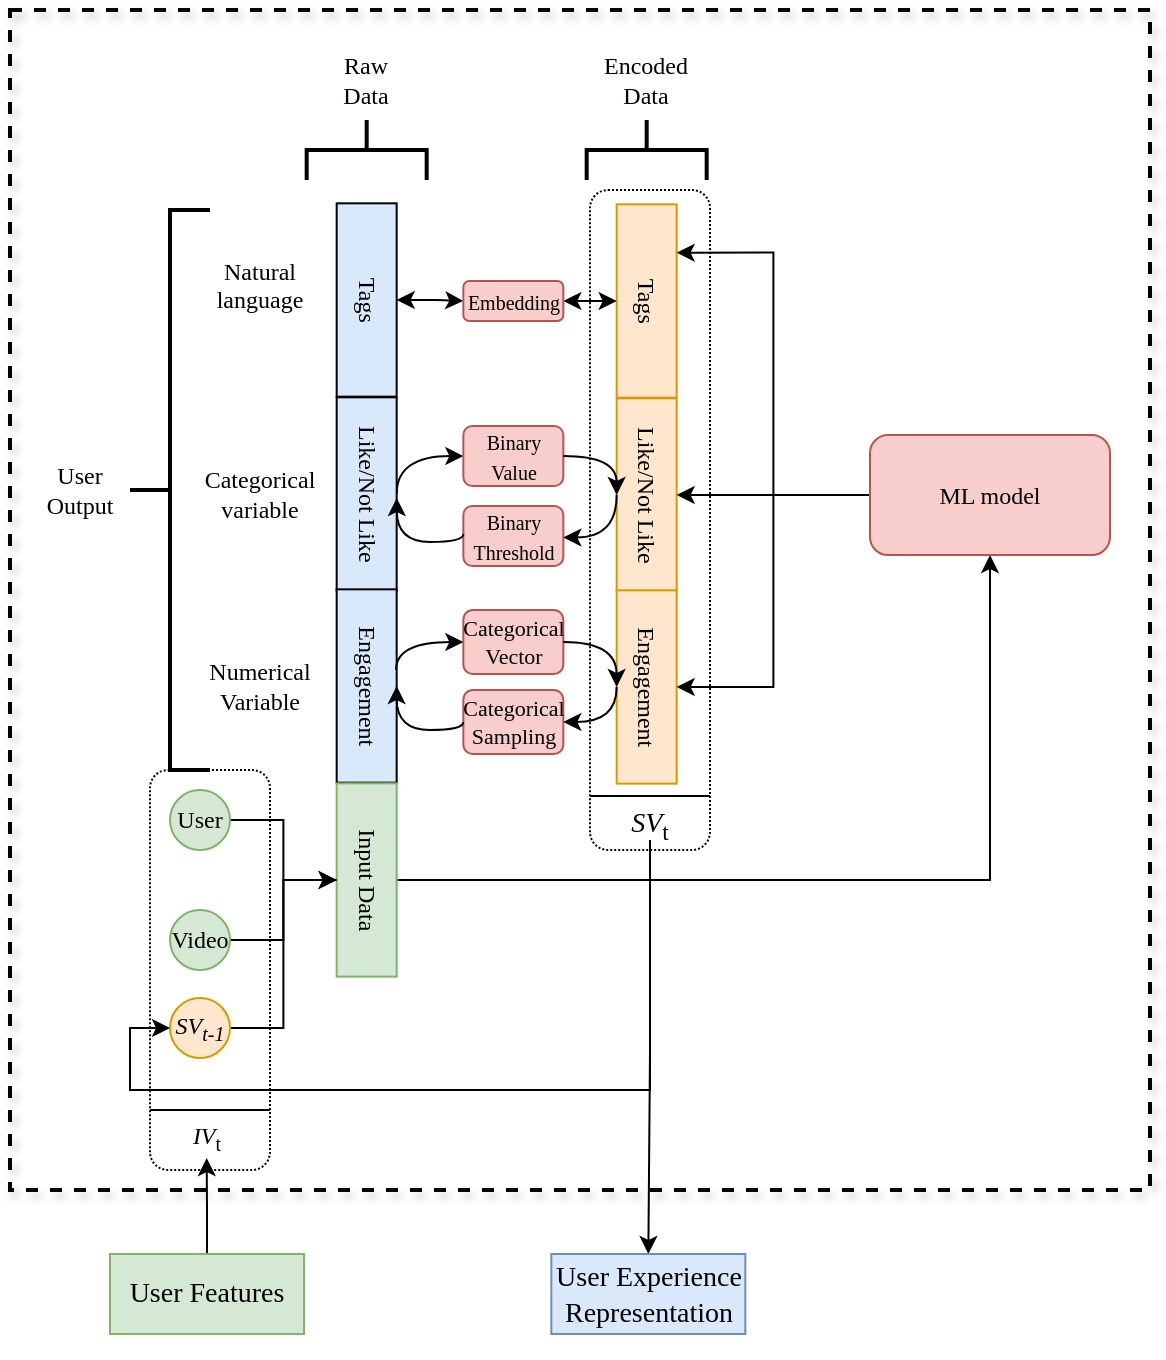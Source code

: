 <mxfile version="14.5.6" type="device"><diagram id="qx4AITQ3z410xs8nGCn_" name="Page-1"><mxGraphModel dx="1422" dy="799" grid="1" gridSize="10" guides="1" tooltips="1" connect="1" arrows="1" fold="1" page="1" pageScale="1" pageWidth="827" pageHeight="1169" background="none" math="0" shadow="0"><root><mxCell id="0"/><mxCell id="1" parent="0"/><mxCell id="myCnSYDWvte-AYr_vqwm-3" value="" style="rounded=0;whiteSpace=wrap;html=1;fillColor=none;strokeWidth=2;dashed=1;shadow=1;" vertex="1" parent="1"><mxGeometry x="140" y="120" width="570" height="590" as="geometry"/></mxCell><mxCell id="myCnSYDWvte-AYr_vqwm-7" style="edgeStyle=orthogonalEdgeStyle;rounded=0;orthogonalLoop=1;jettySize=auto;html=1;exitX=0.5;exitY=1;exitDx=0;exitDy=0;entryX=0.5;entryY=0;entryDx=0;entryDy=0;" edge="1" parent="1" source="nql_iKMhiidnwipDV7cZ-58" target="myCnSYDWvte-AYr_vqwm-5"><mxGeometry relative="1" as="geometry"/></mxCell><mxCell id="nql_iKMhiidnwipDV7cZ-58" value="" style="rounded=1;whiteSpace=wrap;html=1;fontFamily=Times New Roman;fillColor=none;dashed=1;dashPattern=1 1;" parent="1" vertex="1"><mxGeometry x="430" y="210" width="60" height="330" as="geometry"/></mxCell><mxCell id="nql_iKMhiidnwipDV7cZ-65" value="" style="rounded=1;whiteSpace=wrap;html=1;fontFamily=Times New Roman;fillColor=none;dashed=1;dashPattern=1 1;" parent="1" vertex="1"><mxGeometry x="210" y="500" width="60" height="200" as="geometry"/></mxCell><mxCell id="nql_iKMhiidnwipDV7cZ-29" value="" style="edgeStyle=orthogonalEdgeStyle;rounded=0;orthogonalLoop=1;jettySize=auto;html=1;endArrow=classic;endFill=1;fontFamily=Times New Roman;startArrow=classic;startFill=1;" parent="1" source="nql_iKMhiidnwipDV7cZ-2" target="nql_iKMhiidnwipDV7cZ-28" edge="1"><mxGeometry relative="1" as="geometry"/></mxCell><mxCell id="nql_iKMhiidnwipDV7cZ-2" value="Tags" style="rounded=0;whiteSpace=wrap;html=1;rotation=90;fillColor=#DAE8FC;fontStyle=0;fontFamily=Times New Roman;" parent="1" vertex="1"><mxGeometry x="270.002" y="250" width="96.667" height="30" as="geometry"/></mxCell><mxCell id="nql_iKMhiidnwipDV7cZ-74" style="edgeStyle=orthogonalEdgeStyle;rounded=0;orthogonalLoop=1;jettySize=auto;html=1;exitX=0.5;exitY=0;exitDx=0;exitDy=0;entryX=0;entryY=0.5;entryDx=0;entryDy=0;startArrow=none;startFill=0;endArrow=classic;endFill=1;fontFamily=Verdana;curved=1;" parent="1" source="nql_iKMhiidnwipDV7cZ-3" target="nql_iKMhiidnwipDV7cZ-33" edge="1"><mxGeometry relative="1" as="geometry"><Array as="points"><mxPoint x="333" y="343"/></Array></mxGeometry></mxCell><mxCell id="nql_iKMhiidnwipDV7cZ-3" value="Like/Not Like" style="rounded=0;whiteSpace=wrap;html=1;rotation=90;fillColor=#DAE8FC;fontStyle=0;fontFamily=Times New Roman;" parent="1" vertex="1"><mxGeometry x="270.002" y="347" width="96.667" height="30" as="geometry"/></mxCell><mxCell id="nql_iKMhiidnwipDV7cZ-4" value="&lt;div&gt;Engagement&lt;/div&gt;" style="rounded=0;whiteSpace=wrap;html=1;rotation=90;fillColor=#DAE8FC;fontStyle=0;fontFamily=Times New Roman;" parent="1" vertex="1"><mxGeometry x="270.002" y="443" width="96.667" height="30" as="geometry"/></mxCell><mxCell id="nql_iKMhiidnwipDV7cZ-8" value="&lt;div&gt;Natural language&lt;/div&gt;&lt;div&gt;&lt;br&gt;&lt;/div&gt;" style="text;html=1;strokeColor=none;fillColor=none;align=center;verticalAlign=middle;whiteSpace=wrap;rounded=0;fontFamily=Times New Roman;" parent="1" vertex="1"><mxGeometry x="240" y="250" width="50" height="30" as="geometry"/></mxCell><mxCell id="nql_iKMhiidnwipDV7cZ-9" value="&lt;div&gt;Categorical variable&lt;br&gt;&lt;/div&gt;" style="text;html=1;strokeColor=none;fillColor=none;align=center;verticalAlign=middle;whiteSpace=wrap;rounded=0;fontFamily=Times New Roman;" parent="1" vertex="1"><mxGeometry x="240" y="347" width="50" height="30" as="geometry"/></mxCell><mxCell id="nql_iKMhiidnwipDV7cZ-10" value="Numerical Variable" style="text;html=1;strokeColor=none;fillColor=none;align=center;verticalAlign=middle;whiteSpace=wrap;rounded=0;fontFamily=Times New Roman;" parent="1" vertex="1"><mxGeometry x="240" y="443" width="50" height="30" as="geometry"/></mxCell><mxCell id="nql_iKMhiidnwipDV7cZ-51" style="edgeStyle=orthogonalEdgeStyle;rounded=0;orthogonalLoop=1;jettySize=auto;html=1;exitX=0.5;exitY=0;exitDx=0;exitDy=0;entryX=0.5;entryY=1;entryDx=0;entryDy=0;endArrow=classic;endFill=1;fontFamily=Times New Roman;" parent="1" source="nql_iKMhiidnwipDV7cZ-12" target="nql_iKMhiidnwipDV7cZ-50" edge="1"><mxGeometry relative="1" as="geometry"/></mxCell><mxCell id="nql_iKMhiidnwipDV7cZ-12" value="&lt;div&gt;Input Data&lt;/div&gt;" style="rounded=0;whiteSpace=wrap;html=1;rotation=90;fillColor=#d5e8d4;fontStyle=0;strokeColor=#82b366;fontFamily=Times New Roman;" parent="1" vertex="1"><mxGeometry x="270.002" y="540" width="96.667" height="30" as="geometry"/></mxCell><mxCell id="nql_iKMhiidnwipDV7cZ-16" style="edgeStyle=orthogonalEdgeStyle;rounded=0;orthogonalLoop=1;jettySize=auto;html=1;entryX=0.5;entryY=1;entryDx=0;entryDy=0;fontFamily=Times New Roman;" parent="1" source="nql_iKMhiidnwipDV7cZ-15" target="nql_iKMhiidnwipDV7cZ-12" edge="1"><mxGeometry relative="1" as="geometry"/></mxCell><mxCell id="nql_iKMhiidnwipDV7cZ-15" value="User" style="ellipse;whiteSpace=wrap;html=1;aspect=fixed;fillColor=#d5e8d4;fontFamily=Times New Roman;strokeColor=#82b366;" parent="1" vertex="1"><mxGeometry x="220" y="510" width="30" height="30" as="geometry"/></mxCell><mxCell id="nql_iKMhiidnwipDV7cZ-17" value="Tags" style="rounded=0;whiteSpace=wrap;html=1;rotation=90;fillColor=#ffe6cc;fontStyle=0;strokeColor=#d79b00;fontFamily=Times New Roman;" parent="1" vertex="1"><mxGeometry x="410.002" y="250.5" width="96.667" height="30" as="geometry"/></mxCell><mxCell id="nql_iKMhiidnwipDV7cZ-18" value="Like/Not Like" style="rounded=0;whiteSpace=wrap;html=1;rotation=90;fillColor=#ffe6cc;fontStyle=0;strokeColor=#d79b00;fontFamily=Times New Roman;" parent="1" vertex="1"><mxGeometry x="410.002" y="347.5" width="96.667" height="30" as="geometry"/></mxCell><mxCell id="nql_iKMhiidnwipDV7cZ-19" value="&lt;div&gt;Engagement&lt;/div&gt;" style="rounded=0;whiteSpace=wrap;html=1;rotation=90;fillColor=#ffe6cc;fontStyle=0;strokeColor=#d79b00;fontFamily=Times New Roman;" parent="1" vertex="1"><mxGeometry x="410.002" y="443.5" width="96.667" height="30" as="geometry"/></mxCell><mxCell id="nql_iKMhiidnwipDV7cZ-20" value="" style="strokeWidth=2;html=1;shape=mxgraph.flowchart.annotation_2;align=left;labelPosition=right;pointerEvents=1;fillColor=#DAE8FC;fontFamily=Times New Roman;" parent="1" vertex="1"><mxGeometry x="200" y="220" width="40" height="280" as="geometry"/></mxCell><mxCell id="nql_iKMhiidnwipDV7cZ-21" value="&lt;div&gt;User Output&lt;/div&gt;" style="text;html=1;strokeColor=none;fillColor=none;align=center;verticalAlign=middle;whiteSpace=wrap;rounded=0;fontFamily=Times New Roman;" parent="1" vertex="1"><mxGeometry x="150" y="345" width="50" height="30" as="geometry"/></mxCell><mxCell id="nql_iKMhiidnwipDV7cZ-25" value="" style="edgeStyle=orthogonalEdgeStyle;rounded=0;orthogonalLoop=1;jettySize=auto;html=1;endArrow=none;endFill=0;fontFamily=Times New Roman;" parent="1" source="nql_iKMhiidnwipDV7cZ-23" target="nql_iKMhiidnwipDV7cZ-12" edge="1"><mxGeometry relative="1" as="geometry"/></mxCell><mxCell id="nql_iKMhiidnwipDV7cZ-23" value="Video" style="ellipse;whiteSpace=wrap;html=1;aspect=fixed;fillColor=#d5e8d4;fontFamily=Times New Roman;strokeColor=#82b366;" parent="1" vertex="1"><mxGeometry x="220" y="570" width="30" height="30" as="geometry"/></mxCell><mxCell id="nql_iKMhiidnwipDV7cZ-32" style="edgeStyle=orthogonalEdgeStyle;rounded=0;orthogonalLoop=1;jettySize=auto;html=1;exitX=1;exitY=0.5;exitDx=0;exitDy=0;entryX=0.5;entryY=1;entryDx=0;entryDy=0;endArrow=classic;endFill=1;fontFamily=Times New Roman;startArrow=classic;startFill=1;" parent="1" source="nql_iKMhiidnwipDV7cZ-28" target="nql_iKMhiidnwipDV7cZ-17" edge="1"><mxGeometry relative="1" as="geometry"/></mxCell><mxCell id="nql_iKMhiidnwipDV7cZ-28" value="&lt;font style=&quot;font-size: 10px&quot;&gt;Embedding&lt;/font&gt;" style="rounded=1;whiteSpace=wrap;html=1;fillColor=#f8cecc;fontFamily=Times New Roman;strokeColor=#b85450;" parent="1" vertex="1"><mxGeometry x="366.67" y="255.5" width="50" height="20" as="geometry"/></mxCell><mxCell id="nql_iKMhiidnwipDV7cZ-33" value="&lt;font style=&quot;font-size: 10px&quot;&gt;Binary Value&lt;br&gt;&lt;/font&gt;" style="rounded=1;whiteSpace=wrap;html=1;fillColor=#f8cecc;fontFamily=Times New Roman;strokeColor=#b85450;" parent="1" vertex="1"><mxGeometry x="366.67" y="328" width="50" height="30" as="geometry"/></mxCell><mxCell id="nql_iKMhiidnwipDV7cZ-34" value="&lt;div style=&quot;font-size: 11px&quot;&gt;&lt;font style=&quot;font-size: 11px&quot;&gt;Categorical&lt;/font&gt;&lt;/div&gt;&lt;div style=&quot;font-size: 11px&quot;&gt;&lt;font style=&quot;font-size: 11px&quot;&gt;Vector&lt;br&gt;&lt;/font&gt;&lt;/div&gt;" style="rounded=1;whiteSpace=wrap;html=1;fillColor=#f8cecc;fontFamily=Times New Roman;strokeColor=#b85450;" parent="1" vertex="1"><mxGeometry x="366.67" y="420" width="50" height="32" as="geometry"/></mxCell><mxCell id="nql_iKMhiidnwipDV7cZ-44" value="" style="strokeWidth=2;html=1;shape=mxgraph.flowchart.annotation_2;align=left;labelPosition=right;pointerEvents=1;fillColor=#DAE8FC;fontFamily=Times New Roman;rotation=90;" parent="1" vertex="1"><mxGeometry x="303.34" y="160" width="30" height="60" as="geometry"/></mxCell><mxCell id="nql_iKMhiidnwipDV7cZ-45" value="" style="strokeWidth=2;html=1;shape=mxgraph.flowchart.annotation_2;align=left;labelPosition=right;pointerEvents=1;fillColor=#DAE8FC;fontFamily=Times New Roman;rotation=90;" parent="1" vertex="1"><mxGeometry x="443.34" y="160" width="30" height="60" as="geometry"/></mxCell><mxCell id="nql_iKMhiidnwipDV7cZ-46" value="&lt;div&gt;Raw&lt;/div&gt;&lt;div&gt;Data&lt;br&gt;&lt;/div&gt;" style="text;html=1;strokeColor=none;fillColor=none;align=center;verticalAlign=middle;whiteSpace=wrap;rounded=0;fontFamily=Times New Roman;" parent="1" vertex="1"><mxGeometry x="293.34" y="140" width="50" height="30" as="geometry"/></mxCell><mxCell id="nql_iKMhiidnwipDV7cZ-47" value="&lt;div&gt;Encoded&lt;/div&gt;&lt;div&gt;Data&lt;br&gt;&lt;/div&gt;" style="text;html=1;strokeColor=none;fillColor=none;align=center;verticalAlign=middle;whiteSpace=wrap;rounded=0;fontFamily=Times New Roman;" parent="1" vertex="1"><mxGeometry x="433.34" y="140" width="50" height="30" as="geometry"/></mxCell><mxCell id="nql_iKMhiidnwipDV7cZ-52" style="edgeStyle=orthogonalEdgeStyle;rounded=0;orthogonalLoop=1;jettySize=auto;html=1;exitX=0;exitY=0.5;exitDx=0;exitDy=0;entryX=0.5;entryY=0;entryDx=0;entryDy=0;endArrow=classic;endFill=1;fontFamily=Times New Roman;" parent="1" source="nql_iKMhiidnwipDV7cZ-50" target="nql_iKMhiidnwipDV7cZ-18" edge="1"><mxGeometry relative="1" as="geometry"/></mxCell><mxCell id="nql_iKMhiidnwipDV7cZ-53" style="edgeStyle=orthogonalEdgeStyle;rounded=0;orthogonalLoop=1;jettySize=auto;html=1;exitX=0;exitY=0.5;exitDx=0;exitDy=0;entryX=0.25;entryY=0;entryDx=0;entryDy=0;endArrow=classic;endFill=1;fontFamily=Times New Roman;" parent="1" source="nql_iKMhiidnwipDV7cZ-50" target="nql_iKMhiidnwipDV7cZ-17" edge="1"><mxGeometry relative="1" as="geometry"/></mxCell><mxCell id="nql_iKMhiidnwipDV7cZ-54" style="edgeStyle=orthogonalEdgeStyle;rounded=0;orthogonalLoop=1;jettySize=auto;html=1;exitX=0;exitY=0.5;exitDx=0;exitDy=0;entryX=0.5;entryY=0;entryDx=0;entryDy=0;endArrow=classic;endFill=1;fontFamily=Times New Roman;" parent="1" source="nql_iKMhiidnwipDV7cZ-50" target="nql_iKMhiidnwipDV7cZ-19" edge="1"><mxGeometry relative="1" as="geometry"/></mxCell><mxCell id="nql_iKMhiidnwipDV7cZ-50" value="ML model" style="rounded=1;whiteSpace=wrap;html=1;fillColor=#f8cecc;fontFamily=Times New Roman;strokeColor=#b85450;" parent="1" vertex="1"><mxGeometry x="570" y="332.5" width="120" height="60" as="geometry"/></mxCell><mxCell id="nql_iKMhiidnwipDV7cZ-57" style="edgeStyle=orthogonalEdgeStyle;rounded=0;orthogonalLoop=1;jettySize=auto;html=1;exitX=1;exitY=0.5;exitDx=0;exitDy=0;entryX=0.5;entryY=1;entryDx=0;entryDy=0;endArrow=classic;endFill=1;fontFamily=Times New Roman;" parent="1" source="nql_iKMhiidnwipDV7cZ-55" target="nql_iKMhiidnwipDV7cZ-12" edge="1"><mxGeometry relative="1" as="geometry"/></mxCell><mxCell id="nql_iKMhiidnwipDV7cZ-55" value="&lt;i&gt;SV&lt;sub&gt;t-1&lt;/sub&gt;&lt;/i&gt;" style="ellipse;whiteSpace=wrap;html=1;aspect=fixed;fillColor=#ffe6cc;fontFamily=Times New Roman;strokeColor=#d79b00;" parent="1" vertex="1"><mxGeometry x="220" y="614" width="30" height="30" as="geometry"/></mxCell><mxCell id="nql_iKMhiidnwipDV7cZ-61" value="" style="endArrow=none;html=1;fontFamily=Times New Roman;" parent="1" edge="1"><mxGeometry width="50" height="50" relative="1" as="geometry"><mxPoint x="430" y="513" as="sourcePoint"/><mxPoint x="490" y="513" as="targetPoint"/></mxGeometry></mxCell><mxCell id="myCnSYDWvte-AYr_vqwm-8" style="edgeStyle=orthogonalEdgeStyle;rounded=0;orthogonalLoop=1;jettySize=auto;html=1;exitX=0.5;exitY=1;exitDx=0;exitDy=0;entryX=0;entryY=0.5;entryDx=0;entryDy=0;" edge="1" parent="1" source="nql_iKMhiidnwipDV7cZ-62" target="nql_iKMhiidnwipDV7cZ-55"><mxGeometry relative="1" as="geometry"><Array as="points"><mxPoint x="460" y="660"/><mxPoint x="200" y="660"/><mxPoint x="200" y="629"/></Array></mxGeometry></mxCell><mxCell id="nql_iKMhiidnwipDV7cZ-62" value="&lt;font style=&quot;font-size: 14px&quot; face=&quot;Times New Roman&quot;&gt;&lt;i&gt;SV&lt;/i&gt;&lt;sub&gt;t&lt;/sub&gt;&lt;/font&gt;" style="text;html=1;strokeColor=none;fillColor=none;align=center;verticalAlign=middle;whiteSpace=wrap;rounded=0;dashed=1;dashPattern=1 1;fontFamily=Verdana;" parent="1" vertex="1"><mxGeometry x="435" y="520" width="50" height="15" as="geometry"/></mxCell><mxCell id="nql_iKMhiidnwipDV7cZ-64" value="&lt;i&gt;&lt;font face=&quot;Times New Roman&quot;&gt;IV&lt;/font&gt;&lt;/i&gt;&lt;font face=&quot;Times New Roman&quot;&gt;&lt;sub&gt;t&lt;/sub&gt;&lt;/font&gt;" style="text;html=1;strokeColor=none;fillColor=none;align=center;verticalAlign=middle;whiteSpace=wrap;rounded=0;dashed=1;dashPattern=1 1;fontFamily=Verdana;" parent="1" vertex="1"><mxGeometry x="220" y="674" width="36.66" height="20" as="geometry"/></mxCell><mxCell id="nql_iKMhiidnwipDV7cZ-66" value="" style="endArrow=none;html=1;fontFamily=Times New Roman;" parent="1" edge="1"><mxGeometry width="50" height="50" relative="1" as="geometry"><mxPoint x="210" y="670" as="sourcePoint"/><mxPoint x="270" y="670" as="targetPoint"/></mxGeometry></mxCell><mxCell id="nql_iKMhiidnwipDV7cZ-69" value="&lt;font style=&quot;font-size: 10px&quot;&gt;Binary Threshold&lt;/font&gt;" style="rounded=1;whiteSpace=wrap;html=1;fillColor=#f8cecc;fontFamily=Times New Roman;strokeColor=#b85450;" parent="1" vertex="1"><mxGeometry x="366.67" y="368" width="50" height="30" as="geometry"/></mxCell><mxCell id="nql_iKMhiidnwipDV7cZ-70" value="&lt;div style=&quot;font-size: 11px&quot;&gt;&lt;font style=&quot;font-size: 11px&quot;&gt;Categorical&lt;/font&gt;&lt;/div&gt;&lt;div style=&quot;font-size: 11px&quot;&gt;&lt;font style=&quot;font-size: 11px&quot;&gt;Sampling&lt;br&gt;&lt;/font&gt;&lt;/div&gt;" style="rounded=1;whiteSpace=wrap;html=1;fillColor=#f8cecc;fontFamily=Times New Roman;strokeColor=#b85450;" parent="1" vertex="1"><mxGeometry x="366.67" y="460" width="50" height="32" as="geometry"/></mxCell><mxCell id="nql_iKMhiidnwipDV7cZ-75" style="edgeStyle=orthogonalEdgeStyle;rounded=0;orthogonalLoop=1;jettySize=auto;html=1;entryX=0;entryY=0.5;entryDx=0;entryDy=0;startArrow=none;startFill=0;endArrow=classic;endFill=1;fontFamily=Verdana;curved=1;" parent="1" target="nql_iKMhiidnwipDV7cZ-34" edge="1"><mxGeometry relative="1" as="geometry"><mxPoint x="333" y="450" as="sourcePoint"/><mxPoint x="366.67" y="441" as="targetPoint"/><Array as="points"><mxPoint x="333" y="436"/></Array></mxGeometry></mxCell><mxCell id="nql_iKMhiidnwipDV7cZ-76" style="edgeStyle=orthogonalEdgeStyle;rounded=0;orthogonalLoop=1;jettySize=auto;html=1;exitX=0.5;exitY=1;exitDx=0;exitDy=0;entryX=1;entryY=0.5;entryDx=0;entryDy=0;startArrow=none;startFill=0;endArrow=classic;endFill=1;fontFamily=Verdana;curved=1;" parent="1" source="nql_iKMhiidnwipDV7cZ-19" target="nql_iKMhiidnwipDV7cZ-70" edge="1"><mxGeometry relative="1" as="geometry"><mxPoint x="506.686" y="485.5" as="sourcePoint"/><mxPoint x="540.02" y="466.5" as="targetPoint"/><Array as="points"><mxPoint x="443" y="476"/></Array></mxGeometry></mxCell><mxCell id="nql_iKMhiidnwipDV7cZ-77" style="edgeStyle=orthogonalEdgeStyle;rounded=0;orthogonalLoop=1;jettySize=auto;html=1;exitX=0.5;exitY=1;exitDx=0;exitDy=0;entryX=1;entryY=0.5;entryDx=0;entryDy=0;startArrow=none;startFill=0;endArrow=classic;endFill=1;fontFamily=Verdana;curved=1;" parent="1" source="nql_iKMhiidnwipDV7cZ-18" edge="1"><mxGeometry relative="1" as="geometry"><mxPoint x="443.336" y="366.25" as="sourcePoint"/><mxPoint x="416.67" y="383.75" as="targetPoint"/><Array as="points"><mxPoint x="443" y="384"/></Array></mxGeometry></mxCell><mxCell id="nql_iKMhiidnwipDV7cZ-78" style="edgeStyle=orthogonalEdgeStyle;rounded=0;orthogonalLoop=1;jettySize=auto;html=1;exitX=1;exitY=0.5;exitDx=0;exitDy=0;entryX=0.5;entryY=1;entryDx=0;entryDy=0;startArrow=none;startFill=0;endArrow=classic;endFill=1;fontFamily=Verdana;curved=1;" parent="1" source="nql_iKMhiidnwipDV7cZ-33" target="nql_iKMhiidnwipDV7cZ-18" edge="1"><mxGeometry relative="1" as="geometry"><mxPoint x="433.376" y="358" as="sourcePoint"/><mxPoint x="466.71" y="339" as="targetPoint"/><Array as="points"><mxPoint x="443" y="343"/></Array></mxGeometry></mxCell><mxCell id="nql_iKMhiidnwipDV7cZ-79" style="edgeStyle=orthogonalEdgeStyle;rounded=0;orthogonalLoop=1;jettySize=auto;html=1;entryX=0.5;entryY=1;entryDx=0;entryDy=0;startArrow=none;startFill=0;endArrow=classic;endFill=1;fontFamily=Verdana;curved=1;exitX=1;exitY=0.5;exitDx=0;exitDy=0;" parent="1" source="nql_iKMhiidnwipDV7cZ-34" target="nql_iKMhiidnwipDV7cZ-19" edge="1"><mxGeometry relative="1" as="geometry"><mxPoint x="343" y="460" as="sourcePoint"/><mxPoint x="376.67" y="446" as="targetPoint"/><Array as="points"><mxPoint x="443" y="436"/></Array></mxGeometry></mxCell><mxCell id="nql_iKMhiidnwipDV7cZ-80" style="edgeStyle=orthogonalEdgeStyle;rounded=0;orthogonalLoop=1;jettySize=auto;html=1;exitX=0;exitY=0.5;exitDx=0;exitDy=0;entryX=0.5;entryY=0;entryDx=0;entryDy=0;startArrow=none;startFill=0;endArrow=classic;endFill=1;fontFamily=Verdana;curved=1;" parent="1" source="nql_iKMhiidnwipDV7cZ-70" target="nql_iKMhiidnwipDV7cZ-4" edge="1"><mxGeometry relative="1" as="geometry"><mxPoint x="366.666" y="492.5" as="sourcePoint"/><mxPoint x="340.0" y="510" as="targetPoint"/><Array as="points"><mxPoint x="367" y="480"/><mxPoint x="333" y="480"/></Array></mxGeometry></mxCell><mxCell id="nql_iKMhiidnwipDV7cZ-81" style="edgeStyle=orthogonalEdgeStyle;rounded=0;orthogonalLoop=1;jettySize=auto;html=1;exitX=0;exitY=0.5;exitDx=0;exitDy=0;entryX=0.5;entryY=0;entryDx=0;entryDy=0;startArrow=none;startFill=0;endArrow=classic;endFill=1;fontFamily=Verdana;curved=1;" parent="1" edge="1"><mxGeometry relative="1" as="geometry"><mxPoint x="366.71" y="382" as="sourcePoint"/><mxPoint x="333.376" y="364" as="targetPoint"/><Array as="points"><mxPoint x="367.04" y="386"/><mxPoint x="333.04" y="386"/></Array></mxGeometry></mxCell><mxCell id="myCnSYDWvte-AYr_vqwm-5" value="&lt;p style=&quot;font-size: 14px&quot;&gt;&lt;font style=&quot;font-size: 14px&quot; face=&quot;Times New Roman&quot;&gt;User Experience Representation&lt;/font&gt;&lt;/p&gt;" style="text;html=1;fillColor=#dae8fc;align=center;verticalAlign=middle;whiteSpace=wrap;rounded=0;strokeColor=#6c8ebf;" vertex="1" parent="1"><mxGeometry x="410.67" y="742" width="97" height="40" as="geometry"/></mxCell><mxCell id="myCnSYDWvte-AYr_vqwm-10" style="edgeStyle=orthogonalEdgeStyle;rounded=0;orthogonalLoop=1;jettySize=auto;html=1;exitX=0.5;exitY=0;exitDx=0;exitDy=0;entryX=0.5;entryY=1;entryDx=0;entryDy=0;" edge="1" parent="1" source="myCnSYDWvte-AYr_vqwm-9" target="nql_iKMhiidnwipDV7cZ-64"><mxGeometry relative="1" as="geometry"/></mxCell><mxCell id="myCnSYDWvte-AYr_vqwm-9" value="&lt;font style=&quot;font-size: 14px&quot; face=&quot;Times New Roman&quot;&gt;User Features&lt;br&gt;&lt;/font&gt;" style="text;html=1;fillColor=#d5e8d4;align=center;verticalAlign=middle;whiteSpace=wrap;rounded=0;strokeColor=#82b366;" vertex="1" parent="1"><mxGeometry x="190.0" y="742" width="97" height="40" as="geometry"/></mxCell></root></mxGraphModel></diagram></mxfile>